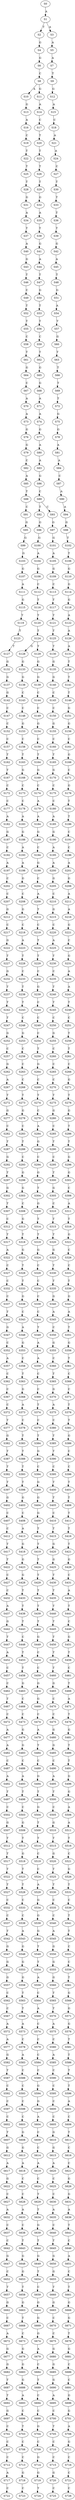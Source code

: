 strict digraph  {
	S0 -> S1 [ label = A ];
	S1 -> S2 [ label = T ];
	S1 -> S3 [ label = A ];
	S2 -> S4 [ label = G ];
	S3 -> S5 [ label = A ];
	S4 -> S6 [ label = G ];
	S5 -> S7 [ label = A ];
	S6 -> S8 [ label = C ];
	S7 -> S9 [ label = T ];
	S8 -> S10 [ label = A ];
	S8 -> S11 [ label = G ];
	S9 -> S12 [ label = G ];
	S10 -> S13 [ label = G ];
	S11 -> S14 [ label = A ];
	S12 -> S15 [ label = A ];
	S13 -> S16 [ label = A ];
	S14 -> S17 [ label = C ];
	S15 -> S18 [ label = C ];
	S16 -> S19 [ label = C ];
	S17 -> S20 [ label = T ];
	S18 -> S21 [ label = A ];
	S19 -> S22 [ label = T ];
	S20 -> S23 [ label = T ];
	S21 -> S24 [ label = A ];
	S22 -> S25 [ label = T ];
	S23 -> S26 [ label = T ];
	S24 -> S27 [ label = C ];
	S25 -> S28 [ label = T ];
	S26 -> S29 [ label = T ];
	S27 -> S30 [ label = T ];
	S28 -> S31 [ label = G ];
	S29 -> S32 [ label = G ];
	S30 -> S33 [ label = T ];
	S31 -> S34 [ label = A ];
	S32 -> S35 [ label = A ];
	S33 -> S36 [ label = T ];
	S34 -> S37 [ label = T ];
	S35 -> S38 [ label = T ];
	S36 -> S39 [ label = T ];
	S37 -> S40 [ label = A ];
	S38 -> S41 [ label = G ];
	S39 -> S42 [ label = G ];
	S40 -> S43 [ label = G ];
	S41 -> S44 [ label = A ];
	S42 -> S45 [ label = A ];
	S43 -> S46 [ label = T ];
	S44 -> S47 [ label = T ];
	S45 -> S48 [ label = T ];
	S46 -> S49 [ label = C ];
	S47 -> S50 [ label = G ];
	S48 -> S51 [ label = G ];
	S49 -> S52 [ label = T ];
	S50 -> S53 [ label = T ];
	S51 -> S54 [ label = A ];
	S52 -> S55 [ label = T ];
	S53 -> S56 [ label = T ];
	S54 -> S57 [ label = T ];
	S55 -> S58 [ label = C ];
	S56 -> S59 [ label = C ];
	S57 -> S60 [ label = G ];
	S58 -> S61 [ label = T ];
	S59 -> S62 [ label = T ];
	S60 -> S63 [ label = T ];
	S61 -> S64 [ label = G ];
	S62 -> S65 [ label = G ];
	S63 -> S66 [ label = T ];
	S64 -> S67 [ label = C ];
	S65 -> S68 [ label = G ];
	S66 -> S69 [ label = T ];
	S67 -> S70 [ label = A ];
	S68 -> S71 [ label = A ];
	S69 -> S72 [ label = T ];
	S70 -> S73 [ label = A ];
	S71 -> S74 [ label = A ];
	S72 -> S75 [ label = G ];
	S73 -> S76 [ label = G ];
	S74 -> S77 [ label = G ];
	S75 -> S78 [ label = G ];
	S76 -> S79 [ label = G ];
	S77 -> S80 [ label = A ];
	S78 -> S81 [ label = A ];
	S79 -> S82 [ label = C ];
	S80 -> S83 [ label = A ];
	S81 -> S84 [ label = A ];
	S82 -> S85 [ label = A ];
	S83 -> S86 [ label = G ];
	S84 -> S87 [ label = C ];
	S85 -> S88 [ label = T ];
	S86 -> S89 [ label = C ];
	S87 -> S90 [ label = A ];
	S88 -> S91 [ label = C ];
	S89 -> S92 [ label = T ];
	S89 -> S93 [ label = C ];
	S90 -> S94 [ label = A ];
	S91 -> S95 [ label = G ];
	S92 -> S96 [ label = G ];
	S93 -> S97 [ label = G ];
	S94 -> S98 [ label = G ];
	S95 -> S99 [ label = G ];
	S96 -> S100 [ label = G ];
	S97 -> S101 [ label = G ];
	S98 -> S102 [ label = T ];
	S99 -> S103 [ label = G ];
	S100 -> S104 [ label = A ];
	S101 -> S105 [ label = A ];
	S102 -> S106 [ label = T ];
	S103 -> S107 [ label = G ];
	S104 -> S108 [ label = G ];
	S105 -> S109 [ label = G ];
	S106 -> S110 [ label = G ];
	S107 -> S111 [ label = A ];
	S108 -> S112 [ label = C ];
	S109 -> S113 [ label = C ];
	S110 -> S114 [ label = G ];
	S111 -> S115 [ label = G ];
	S112 -> S116 [ label = T ];
	S113 -> S117 [ label = T ];
	S114 -> S118 [ label = G ];
	S115 -> S119 [ label = T ];
	S116 -> S120 [ label = T ];
	S117 -> S121 [ label = T ];
	S118 -> S122 [ label = A ];
	S119 -> S123 [ label = T ];
	S120 -> S124 [ label = T ];
	S121 -> S125 [ label = T ];
	S122 -> S126 [ label = A ];
	S123 -> S127 [ label = T ];
	S124 -> S128 [ label = G ];
	S124 -> S129 [ label = T ];
	S125 -> S130 [ label = T ];
	S126 -> S131 [ label = A ];
	S127 -> S132 [ label = G ];
	S128 -> S133 [ label = G ];
	S129 -> S134 [ label = G ];
	S130 -> S135 [ label = G ];
	S131 -> S136 [ label = T ];
	S132 -> S137 [ label = G ];
	S133 -> S138 [ label = G ];
	S134 -> S139 [ label = G ];
	S135 -> S140 [ label = G ];
	S136 -> S141 [ label = T ];
	S137 -> S142 [ label = G ];
	S138 -> S143 [ label = C ];
	S139 -> S144 [ label = C ];
	S140 -> S145 [ label = C ];
	S141 -> S146 [ label = T ];
	S142 -> S147 [ label = C ];
	S143 -> S148 [ label = C ];
	S144 -> S149 [ label = C ];
	S145 -> S150 [ label = C ];
	S146 -> S151 [ label = G ];
	S147 -> S152 [ label = C ];
	S148 -> S153 [ label = G ];
	S149 -> S154 [ label = G ];
	S150 -> S155 [ label = G ];
	S151 -> S156 [ label = G ];
	S152 -> S157 [ label = C ];
	S153 -> S158 [ label = C ];
	S154 -> S159 [ label = C ];
	S155 -> S160 [ label = C ];
	S156 -> S161 [ label = C ];
	S157 -> S162 [ label = T ];
	S158 -> S163 [ label = T ];
	S159 -> S164 [ label = T ];
	S160 -> S165 [ label = T ];
	S161 -> S166 [ label = G ];
	S162 -> S167 [ label = T ];
	S163 -> S168 [ label = G ];
	S164 -> S169 [ label = G ];
	S165 -> S170 [ label = G ];
	S166 -> S171 [ label = C ];
	S167 -> S172 [ label = C ];
	S168 -> S173 [ label = C ];
	S169 -> S174 [ label = C ];
	S170 -> S175 [ label = C ];
	S171 -> S176 [ label = G ];
	S172 -> S177 [ label = C ];
	S173 -> S178 [ label = C ];
	S174 -> S179 [ label = A ];
	S175 -> S180 [ label = C ];
	S176 -> S181 [ label = T ];
	S177 -> S182 [ label = A ];
	S178 -> S183 [ label = A ];
	S179 -> S184 [ label = A ];
	S180 -> S185 [ label = A ];
	S181 -> S186 [ label = T ];
	S182 -> S187 [ label = G ];
	S183 -> S188 [ label = G ];
	S184 -> S189 [ label = G ];
	S185 -> S190 [ label = G ];
	S186 -> S191 [ label = C ];
	S187 -> S192 [ label = C ];
	S188 -> S193 [ label = A ];
	S189 -> S194 [ label = C ];
	S190 -> S195 [ label = A ];
	S191 -> S196 [ label = C ];
	S192 -> S197 [ label = A ];
	S193 -> S198 [ label = A ];
	S194 -> S199 [ label = G ];
	S195 -> S200 [ label = A ];
	S196 -> S201 [ label = A ];
	S197 -> S202 [ label = C ];
	S198 -> S203 [ label = G ];
	S199 -> S204 [ label = C ];
	S200 -> S205 [ label = G ];
	S201 -> S206 [ label = G ];
	S202 -> S207 [ label = C ];
	S203 -> S208 [ label = C ];
	S204 -> S209 [ label = A ];
	S205 -> S210 [ label = C ];
	S206 -> S211 [ label = A ];
	S207 -> S212 [ label = G ];
	S208 -> S213 [ label = G ];
	S209 -> S214 [ label = T ];
	S210 -> S215 [ label = G ];
	S211 -> S216 [ label = A ];
	S212 -> S217 [ label = C ];
	S213 -> S218 [ label = C ];
	S214 -> S219 [ label = C ];
	S215 -> S220 [ label = C ];
	S216 -> S221 [ label = G ];
	S217 -> S222 [ label = G ];
	S218 -> S223 [ label = A ];
	S219 -> S224 [ label = T ];
	S220 -> S225 [ label = A ];
	S221 -> S226 [ label = C ];
	S222 -> S227 [ label = T ];
	S223 -> S228 [ label = T ];
	S224 -> S229 [ label = T ];
	S225 -> S230 [ label = T ];
	S226 -> S231 [ label = G ];
	S227 -> S232 [ label = G ];
	S228 -> S233 [ label = C ];
	S229 -> S234 [ label = C ];
	S230 -> S235 [ label = C ];
	S231 -> S236 [ label = A ];
	S232 -> S237 [ label = T ];
	S233 -> S238 [ label = T ];
	S234 -> S239 [ label = G ];
	S235 -> S240 [ label = T ];
	S236 -> S241 [ label = A ];
	S237 -> S242 [ label = T ];
	S238 -> S243 [ label = T ];
	S239 -> S244 [ label = C ];
	S240 -> S245 [ label = T ];
	S241 -> S246 [ label = T ];
	S242 -> S247 [ label = T ];
	S243 -> S248 [ label = C ];
	S244 -> S249 [ label = C ];
	S245 -> S250 [ label = C ];
	S246 -> S251 [ label = C ];
	S247 -> S252 [ label = G ];
	S248 -> S253 [ label = G ];
	S249 -> S254 [ label = C ];
	S250 -> S255 [ label = G ];
	S251 -> S256 [ label = T ];
	S252 -> S257 [ label = C ];
	S253 -> S258 [ label = C ];
	S254 -> S259 [ label = T ];
	S255 -> S260 [ label = C ];
	S256 -> S261 [ label = T ];
	S257 -> S262 [ label = G ];
	S258 -> S263 [ label = C ];
	S259 -> S264 [ label = G ];
	S260 -> S265 [ label = C ];
	S261 -> S266 [ label = C ];
	S262 -> S267 [ label = A ];
	S263 -> S268 [ label = C ];
	S264 -> S269 [ label = C ];
	S265 -> S270 [ label = C ];
	S266 -> S271 [ label = G ];
	S267 -> S272 [ label = T ];
	S268 -> S273 [ label = T ];
	S269 -> S274 [ label = T ];
	S270 -> S275 [ label = T ];
	S271 -> S276 [ label = T ];
	S272 -> S277 [ label = G ];
	S273 -> S278 [ label = G ];
	S274 -> S279 [ label = C ];
	S275 -> S280 [ label = G ];
	S276 -> S281 [ label = G ];
	S277 -> S282 [ label = C ];
	S278 -> S283 [ label = C ];
	S279 -> S284 [ label = A ];
	S280 -> S285 [ label = C ];
	S281 -> S286 [ label = T ];
	S282 -> S287 [ label = T ];
	S283 -> S288 [ label = T ];
	S284 -> S289 [ label = G ];
	S285 -> S290 [ label = T ];
	S286 -> S291 [ label = T ];
	S287 -> S292 [ label = G ];
	S288 -> S293 [ label = C ];
	S289 -> S294 [ label = C ];
	S290 -> S295 [ label = C ];
	S291 -> S296 [ label = G ];
	S292 -> S297 [ label = T ];
	S293 -> S298 [ label = G ];
	S294 -> S299 [ label = G ];
	S295 -> S300 [ label = T ];
	S296 -> S301 [ label = G ];
	S297 -> S302 [ label = G ];
	S298 -> S303 [ label = G ];
	S299 -> S304 [ label = T ];
	S300 -> S305 [ label = G ];
	S301 -> S306 [ label = C ];
	S302 -> S307 [ label = T ];
	S303 -> S308 [ label = C ];
	S304 -> S309 [ label = G ];
	S305 -> S310 [ label = C ];
	S306 -> S311 [ label = A ];
	S307 -> S312 [ label = C ];
	S308 -> S313 [ label = G ];
	S309 -> S314 [ label = T ];
	S310 -> S315 [ label = T ];
	S311 -> S316 [ label = T ];
	S312 -> S317 [ label = T ];
	S313 -> S318 [ label = T ];
	S314 -> S319 [ label = T ];
	S315 -> S320 [ label = T ];
	S316 -> S321 [ label = G ];
	S317 -> S322 [ label = A ];
	S318 -> S323 [ label = G ];
	S319 -> S324 [ label = G ];
	S320 -> S325 [ label = G ];
	S321 -> S326 [ label = C ];
	S322 -> S327 [ label = C ];
	S323 -> S328 [ label = T ];
	S324 -> S329 [ label = C ];
	S325 -> S330 [ label = T ];
	S326 -> S331 [ label = C ];
	S327 -> S332 [ label = C ];
	S328 -> S333 [ label = T ];
	S329 -> S334 [ label = C ];
	S330 -> S335 [ label = T ];
	S331 -> S336 [ label = T ];
	S332 -> S337 [ label = C ];
	S333 -> S338 [ label = G ];
	S334 -> S339 [ label = C ];
	S335 -> S340 [ label = G ];
	S336 -> S341 [ label = G ];
	S337 -> S342 [ label = T ];
	S338 -> S343 [ label = C ];
	S339 -> S344 [ label = C ];
	S340 -> S345 [ label = A ];
	S341 -> S346 [ label = A ];
	S342 -> S347 [ label = G ];
	S343 -> S348 [ label = A ];
	S344 -> S349 [ label = T ];
	S345 -> S350 [ label = C ];
	S346 -> S351 [ label = T ];
	S347 -> S352 [ label = C ];
	S348 -> S353 [ label = G ];
	S349 -> S354 [ label = A ];
	S350 -> S355 [ label = G ];
	S351 -> S356 [ label = G ];
	S352 -> S357 [ label = A ];
	S353 -> S358 [ label = C ];
	S354 -> S359 [ label = A ];
	S355 -> S360 [ label = C ];
	S356 -> S361 [ label = T ];
	S357 -> S362 [ label = C ];
	S358 -> S363 [ label = T ];
	S359 -> S364 [ label = C ];
	S360 -> S365 [ label = T ];
	S361 -> S366 [ label = C ];
	S362 -> S367 [ label = C ];
	S363 -> S368 [ label = G ];
	S364 -> S369 [ label = C ];
	S365 -> S370 [ label = G ];
	S366 -> S371 [ label = C ];
	S367 -> S372 [ label = C ];
	S368 -> S373 [ label = A ];
	S369 -> S374 [ label = T ];
	S370 -> S375 [ label = A ];
	S371 -> S376 [ label = T ];
	S372 -> S377 [ label = T ];
	S373 -> S378 [ label = C ];
	S374 -> S379 [ label = C ];
	S375 -> S380 [ label = C ];
	S376 -> S381 [ label = T ];
	S377 -> S382 [ label = G ];
	S378 -> S383 [ label = T ];
	S379 -> S384 [ label = T ];
	S380 -> S385 [ label = T ];
	S381 -> S386 [ label = G ];
	S382 -> S387 [ label = T ];
	S383 -> S388 [ label = T ];
	S384 -> S389 [ label = G ];
	S385 -> S390 [ label = T ];
	S386 -> S391 [ label = C ];
	S387 -> S392 [ label = T ];
	S388 -> S393 [ label = T ];
	S389 -> S394 [ label = C ];
	S390 -> S395 [ label = C ];
	S391 -> S396 [ label = C ];
	S392 -> S397 [ label = T ];
	S393 -> S398 [ label = T ];
	S394 -> S399 [ label = G ];
	S395 -> S400 [ label = T ];
	S396 -> S401 [ label = T ];
	S397 -> S402 [ label = G ];
	S398 -> S403 [ label = G ];
	S399 -> S404 [ label = G ];
	S400 -> S405 [ label = T ];
	S401 -> S406 [ label = T ];
	S402 -> S407 [ label = C ];
	S403 -> S408 [ label = C ];
	S404 -> S409 [ label = G ];
	S405 -> S410 [ label = C ];
	S406 -> S411 [ label = T ];
	S407 -> S412 [ label = C ];
	S408 -> S413 [ label = A ];
	S409 -> S414 [ label = T ];
	S410 -> S415 [ label = T ];
	S411 -> S416 [ label = T ];
	S412 -> S417 [ label = T ];
	S413 -> S418 [ label = G ];
	S414 -> S419 [ label = T ];
	S415 -> S420 [ label = G ];
	S416 -> S421 [ label = T ];
	S417 -> S422 [ label = T ];
	S418 -> S423 [ label = G ];
	S419 -> S424 [ label = T ];
	S420 -> S425 [ label = G ];
	S421 -> S426 [ label = G ];
	S422 -> S427 [ label = C ];
	S423 -> S428 [ label = G ];
	S424 -> S429 [ label = T ];
	S425 -> S430 [ label = T ];
	S426 -> S431 [ label = C ];
	S427 -> S432 [ label = C ];
	S428 -> S433 [ label = T ];
	S429 -> S434 [ label = T ];
	S430 -> S435 [ label = T ];
	S431 -> S436 [ label = A ];
	S432 -> S437 [ label = A ];
	S433 -> S438 [ label = T ];
	S434 -> S439 [ label = T ];
	S435 -> S440 [ label = T ];
	S436 -> S441 [ label = T ];
	S437 -> S442 [ label = G ];
	S438 -> S443 [ label = T ];
	S439 -> S444 [ label = T ];
	S440 -> S445 [ label = T ];
	S441 -> S446 [ label = C ];
	S442 -> S447 [ label = T ];
	S443 -> S448 [ label = C ];
	S444 -> S449 [ label = G ];
	S445 -> S450 [ label = T ];
	S446 -> S451 [ label = G ];
	S447 -> S452 [ label = A ];
	S448 -> S453 [ label = T ];
	S449 -> S454 [ label = C ];
	S450 -> S455 [ label = T ];
	S451 -> S456 [ label = T ];
	S452 -> S457 [ label = C ];
	S453 -> S458 [ label = T ];
	S454 -> S459 [ label = C ];
	S455 -> S460 [ label = T ];
	S456 -> S461 [ label = C ];
	S457 -> S462 [ label = C ];
	S458 -> S463 [ label = G ];
	S459 -> S464 [ label = G ];
	S460 -> S465 [ label = G ];
	S461 -> S466 [ label = T ];
	S462 -> S467 [ label = T ];
	S463 -> S468 [ label = C ];
	S464 -> S469 [ label = G ];
	S465 -> S470 [ label = C ];
	S466 -> S471 [ label = A ];
	S467 -> S472 [ label = C ];
	S468 -> S473 [ label = C ];
	S469 -> S474 [ label = C ];
	S470 -> S475 [ label = C ];
	S471 -> S476 [ label = T ];
	S472 -> S477 [ label = A ];
	S473 -> S478 [ label = G ];
	S474 -> S479 [ label = A ];
	S475 -> S480 [ label = G ];
	S476 -> S481 [ label = G ];
	S477 -> S482 [ label = A ];
	S478 -> S483 [ label = G ];
	S479 -> S484 [ label = T ];
	S480 -> S485 [ label = G ];
	S481 -> S486 [ label = T ];
	S482 -> S487 [ label = C ];
	S483 -> S488 [ label = C ];
	S484 -> S489 [ label = C ];
	S485 -> S490 [ label = C ];
	S486 -> S491 [ label = T ];
	S487 -> S492 [ label = A ];
	S488 -> S493 [ label = A ];
	S489 -> S494 [ label = G ];
	S490 -> S495 [ label = A ];
	S491 -> S496 [ label = G ];
	S492 -> S497 [ label = T ];
	S493 -> S498 [ label = T ];
	S494 -> S499 [ label = T ];
	S495 -> S500 [ label = T ];
	S496 -> S501 [ label = G ];
	S497 -> S502 [ label = C ];
	S498 -> S503 [ label = C ];
	S499 -> S504 [ label = G ];
	S500 -> S505 [ label = C ];
	S501 -> S506 [ label = A ];
	S502 -> S507 [ label = G ];
	S503 -> S508 [ label = G ];
	S504 -> S509 [ label = T ];
	S505 -> S510 [ label = G ];
	S506 -> S511 [ label = A ];
	S507 -> S512 [ label = T ];
	S508 -> S513 [ label = T ];
	S509 -> S514 [ label = T ];
	S510 -> S515 [ label = T ];
	S511 -> S516 [ label = T ];
	S512 -> S517 [ label = T ];
	S513 -> S518 [ label = G ];
	S514 -> S519 [ label = C ];
	S515 -> S520 [ label = G ];
	S516 -> S521 [ label = C ];
	S517 -> S522 [ label = T ];
	S518 -> S523 [ label = T ];
	S519 -> S524 [ label = C ];
	S520 -> S525 [ label = T ];
	S521 -> S526 [ label = G ];
	S522 -> S527 [ label = T ];
	S523 -> S528 [ label = T ];
	S524 -> S529 [ label = A ];
	S525 -> S530 [ label = T ];
	S526 -> S531 [ label = T ];
	S527 -> S532 [ label = C ];
	S528 -> S533 [ label = C ];
	S529 -> S534 [ label = G ];
	S530 -> S535 [ label = C ];
	S531 -> S536 [ label = C ];
	S532 -> S537 [ label = C ];
	S533 -> S538 [ label = C ];
	S534 -> S539 [ label = G ];
	S535 -> S540 [ label = C ];
	S536 -> S541 [ label = T ];
	S537 -> S542 [ label = T ];
	S538 -> S543 [ label = A ];
	S539 -> S544 [ label = G ];
	S540 -> S545 [ label = A ];
	S541 -> S546 [ label = T ];
	S542 -> S547 [ label = G ];
	S543 -> S548 [ label = G ];
	S544 -> S549 [ label = T ];
	S545 -> S550 [ label = G ];
	S546 -> S551 [ label = C ];
	S547 -> S552 [ label = G ];
	S548 -> S553 [ label = G ];
	S549 -> S554 [ label = T ];
	S550 -> S555 [ label = G ];
	S551 -> S556 [ label = C ];
	S552 -> S557 [ label = G ];
	S553 -> S558 [ label = G ];
	S554 -> S559 [ label = A ];
	S555 -> S560 [ label = G ];
	S556 -> S561 [ label = T ];
	S557 -> S562 [ label = C ];
	S558 -> S563 [ label = T ];
	S559 -> S564 [ label = C ];
	S560 -> S565 [ label = T ];
	S561 -> S566 [ label = G ];
	S562 -> S567 [ label = C ];
	S563 -> S568 [ label = T ];
	S564 -> S569 [ label = A ];
	S565 -> S570 [ label = T ];
	S566 -> S571 [ label = G ];
	S567 -> S572 [ label = A ];
	S568 -> S573 [ label = A ];
	S569 -> S574 [ label = C ];
	S570 -> S575 [ label = A ];
	S571 -> S576 [ label = G ];
	S572 -> S577 [ label = A ];
	S573 -> S578 [ label = C ];
	S574 -> S579 [ label = C ];
	S575 -> S580 [ label = C ];
	S576 -> S581 [ label = T ];
	S577 -> S582 [ label = G ];
	S578 -> S583 [ label = A ];
	S579 -> S584 [ label = C ];
	S580 -> S585 [ label = A ];
	S581 -> S586 [ label = T ];
	S582 -> S587 [ label = T ];
	S583 -> S588 [ label = C ];
	S584 -> S589 [ label = C ];
	S585 -> S590 [ label = C ];
	S586 -> S591 [ label = T ];
	S587 -> S592 [ label = C ];
	S588 -> S593 [ label = C ];
	S589 -> S594 [ label = G ];
	S590 -> S595 [ label = C ];
	S591 -> S596 [ label = T ];
	S592 -> S597 [ label = C ];
	S593 -> S598 [ label = C ];
	S594 -> S599 [ label = G ];
	S595 -> S600 [ label = C ];
	S596 -> S601 [ label = A ];
	S597 -> S602 [ label = C ];
	S598 -> S603 [ label = C ];
	S599 -> S604 [ label = A ];
	S600 -> S605 [ label = C ];
	S601 -> S606 [ label = C ];
	S602 -> S607 [ label = T ];
	S603 -> S608 [ label = G ];
	S604 -> S609 [ label = C ];
	S605 -> S610 [ label = G ];
	S606 -> S611 [ label = T ];
	S607 -> S612 [ label = G ];
	S608 -> S613 [ label = G ];
	S609 -> S614 [ label = C ];
	S610 -> S615 [ label = G ];
	S611 -> S616 [ label = C ];
	S612 -> S617 [ label = A ];
	S613 -> S618 [ label = A ];
	S614 -> S619 [ label = A ];
	S615 -> S620 [ label = A ];
	S616 -> S621 [ label = C ];
	S617 -> S622 [ label = G ];
	S618 -> S623 [ label = C ];
	S619 -> S624 [ label = C ];
	S620 -> S625 [ label = C ];
	S621 -> S626 [ label = G ];
	S622 -> S627 [ label = C ];
	S623 -> S628 [ label = C ];
	S624 -> S629 [ label = T ];
	S625 -> S630 [ label = C ];
	S626 -> S631 [ label = G ];
	S627 -> S632 [ label = A ];
	S628 -> S633 [ label = A ];
	S629 -> S634 [ label = T ];
	S630 -> S635 [ label = A ];
	S631 -> S636 [ label = A ];
	S632 -> S637 [ label = C ];
	S633 -> S638 [ label = C ];
	S634 -> S639 [ label = G ];
	S635 -> S640 [ label = C ];
	S636 -> S641 [ label = T ];
	S637 -> S642 [ label = C ];
	S638 -> S643 [ label = T ];
	S639 -> S644 [ label = T ];
	S640 -> S645 [ label = T ];
	S641 -> S646 [ label = C ];
	S642 -> S647 [ label = G ];
	S643 -> S648 [ label = G ];
	S644 -> S649 [ label = G ];
	S645 -> S650 [ label = G ];
	S646 -> S651 [ label = A ];
	S647 -> S652 [ label = C ];
	S648 -> S653 [ label = G ];
	S649 -> S654 [ label = T ];
	S650 -> S655 [ label = G ];
	S651 -> S656 [ label = C ];
	S652 -> S657 [ label = T ];
	S653 -> S658 [ label = T ];
	S654 -> S659 [ label = C ];
	S655 -> S660 [ label = T ];
	S656 -> S661 [ label = T ];
	S657 -> S662 [ label = G ];
	S658 -> S663 [ label = G ];
	S659 -> S664 [ label = G ];
	S660 -> S665 [ label = G ];
	S661 -> S666 [ label = G ];
	S662 -> S667 [ label = C ];
	S663 -> S668 [ label = T ];
	S664 -> S669 [ label = G ];
	S665 -> S670 [ label = C ];
	S666 -> S671 [ label = G ];
	S667 -> S672 [ label = A ];
	S668 -> S673 [ label = C ];
	S669 -> S674 [ label = G ];
	S670 -> S675 [ label = C ];
	S671 -> S676 [ label = T ];
	S672 -> S677 [ label = G ];
	S673 -> S678 [ label = G ];
	S674 -> S679 [ label = A ];
	S675 -> S680 [ label = G ];
	S676 -> S681 [ label = G ];
	S677 -> S682 [ label = G ];
	S678 -> S683 [ label = G ];
	S679 -> S684 [ label = C ];
	S680 -> S685 [ label = G ];
	S681 -> S686 [ label = C ];
	S682 -> S687 [ label = T ];
	S683 -> S688 [ label = G ];
	S684 -> S689 [ label = T ];
	S685 -> S690 [ label = G ];
	S686 -> S691 [ label = C ];
	S687 -> S692 [ label = T ];
	S688 -> S693 [ label = A ];
	S689 -> S694 [ label = C ];
	S690 -> S695 [ label = A ];
	S691 -> S696 [ label = G ];
	S692 -> S697 [ label = G ];
	S693 -> S698 [ label = C ];
	S694 -> S699 [ label = C ];
	S695 -> S700 [ label = C ];
	S696 -> S701 [ label = G ];
	S697 -> S702 [ label = C ];
	S698 -> S703 [ label = T ];
	S699 -> S704 [ label = G ];
	S700 -> S705 [ label = T ];
	S701 -> S706 [ label = A ];
	S702 -> S707 [ label = C ];
	S703 -> S708 [ label = C ];
	S704 -> S709 [ label = C ];
	S705 -> S710 [ label = C ];
	S706 -> S711 [ label = G ];
	S707 -> S712 [ label = C ];
	S708 -> S713 [ label = C ];
	S709 -> S714 [ label = G ];
	S710 -> S715 [ label = C ];
	S711 -> S716 [ label = C ];
	S712 -> S717 [ label = A ];
	S713 -> S718 [ label = G ];
	S714 -> S719 [ label = G ];
	S715 -> S720 [ label = G ];
	S716 -> S721 [ label = C ];
	S717 -> S722 [ label = C ];
	S718 -> S723 [ label = C ];
	S719 -> S724 [ label = T ];
	S720 -> S725 [ label = C ];
	S721 -> S726 [ label = C ];
}
